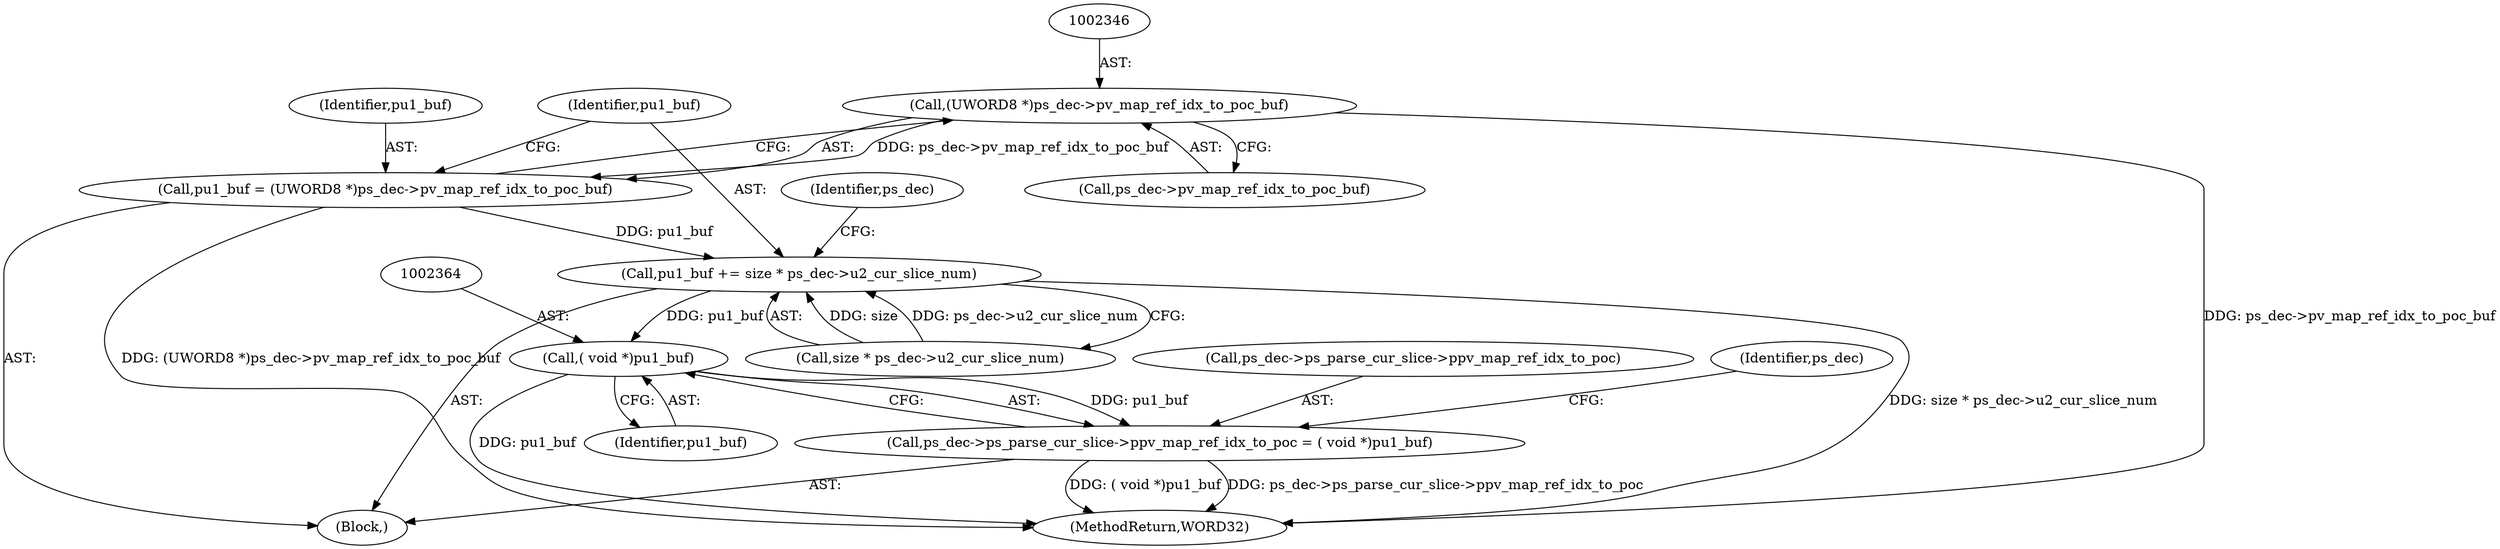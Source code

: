 digraph "0_Android_e629194c62a9a129ce378e08cb1059a8a53f1795_1@pointer" {
"1002345" [label="(Call,(UWORD8 *)ps_dec->pv_map_ref_idx_to_poc_buf)"];
"1002343" [label="(Call,pu1_buf = (UWORD8 *)ps_dec->pv_map_ref_idx_to_poc_buf)"];
"1002350" [label="(Call,pu1_buf += size * ps_dec->u2_cur_slice_num)"];
"1002363" [label="(Call,( void *)pu1_buf)"];
"1002357" [label="(Call,ps_dec->ps_parse_cur_slice->ppv_map_ref_idx_to_poc = ( void *)pu1_buf)"];
"1002351" [label="(Identifier,pu1_buf)"];
"1002287" [label="(Block,)"];
"1002345" [label="(Call,(UWORD8 *)ps_dec->pv_map_ref_idx_to_poc_buf)"];
"1002365" [label="(Identifier,pu1_buf)"];
"1002570" [label="(MethodReturn,WORD32)"];
"1002368" [label="(Identifier,ps_dec)"];
"1002357" [label="(Call,ps_dec->ps_parse_cur_slice->ppv_map_ref_idx_to_poc = ( void *)pu1_buf)"];
"1002347" [label="(Call,ps_dec->pv_map_ref_idx_to_poc_buf)"];
"1002344" [label="(Identifier,pu1_buf)"];
"1002360" [label="(Identifier,ps_dec)"];
"1002363" [label="(Call,( void *)pu1_buf)"];
"1002343" [label="(Call,pu1_buf = (UWORD8 *)ps_dec->pv_map_ref_idx_to_poc_buf)"];
"1002358" [label="(Call,ps_dec->ps_parse_cur_slice->ppv_map_ref_idx_to_poc)"];
"1002350" [label="(Call,pu1_buf += size * ps_dec->u2_cur_slice_num)"];
"1002352" [label="(Call,size * ps_dec->u2_cur_slice_num)"];
"1002345" -> "1002343"  [label="AST: "];
"1002345" -> "1002347"  [label="CFG: "];
"1002346" -> "1002345"  [label="AST: "];
"1002347" -> "1002345"  [label="AST: "];
"1002343" -> "1002345"  [label="CFG: "];
"1002345" -> "1002570"  [label="DDG: ps_dec->pv_map_ref_idx_to_poc_buf"];
"1002345" -> "1002343"  [label="DDG: ps_dec->pv_map_ref_idx_to_poc_buf"];
"1002343" -> "1002287"  [label="AST: "];
"1002344" -> "1002343"  [label="AST: "];
"1002351" -> "1002343"  [label="CFG: "];
"1002343" -> "1002570"  [label="DDG: (UWORD8 *)ps_dec->pv_map_ref_idx_to_poc_buf"];
"1002343" -> "1002350"  [label="DDG: pu1_buf"];
"1002350" -> "1002287"  [label="AST: "];
"1002350" -> "1002352"  [label="CFG: "];
"1002351" -> "1002350"  [label="AST: "];
"1002352" -> "1002350"  [label="AST: "];
"1002360" -> "1002350"  [label="CFG: "];
"1002350" -> "1002570"  [label="DDG: size * ps_dec->u2_cur_slice_num"];
"1002352" -> "1002350"  [label="DDG: size"];
"1002352" -> "1002350"  [label="DDG: ps_dec->u2_cur_slice_num"];
"1002350" -> "1002363"  [label="DDG: pu1_buf"];
"1002363" -> "1002357"  [label="AST: "];
"1002363" -> "1002365"  [label="CFG: "];
"1002364" -> "1002363"  [label="AST: "];
"1002365" -> "1002363"  [label="AST: "];
"1002357" -> "1002363"  [label="CFG: "];
"1002363" -> "1002570"  [label="DDG: pu1_buf"];
"1002363" -> "1002357"  [label="DDG: pu1_buf"];
"1002357" -> "1002287"  [label="AST: "];
"1002358" -> "1002357"  [label="AST: "];
"1002368" -> "1002357"  [label="CFG: "];
"1002357" -> "1002570"  [label="DDG: ps_dec->ps_parse_cur_slice->ppv_map_ref_idx_to_poc"];
"1002357" -> "1002570"  [label="DDG: ( void *)pu1_buf"];
}
